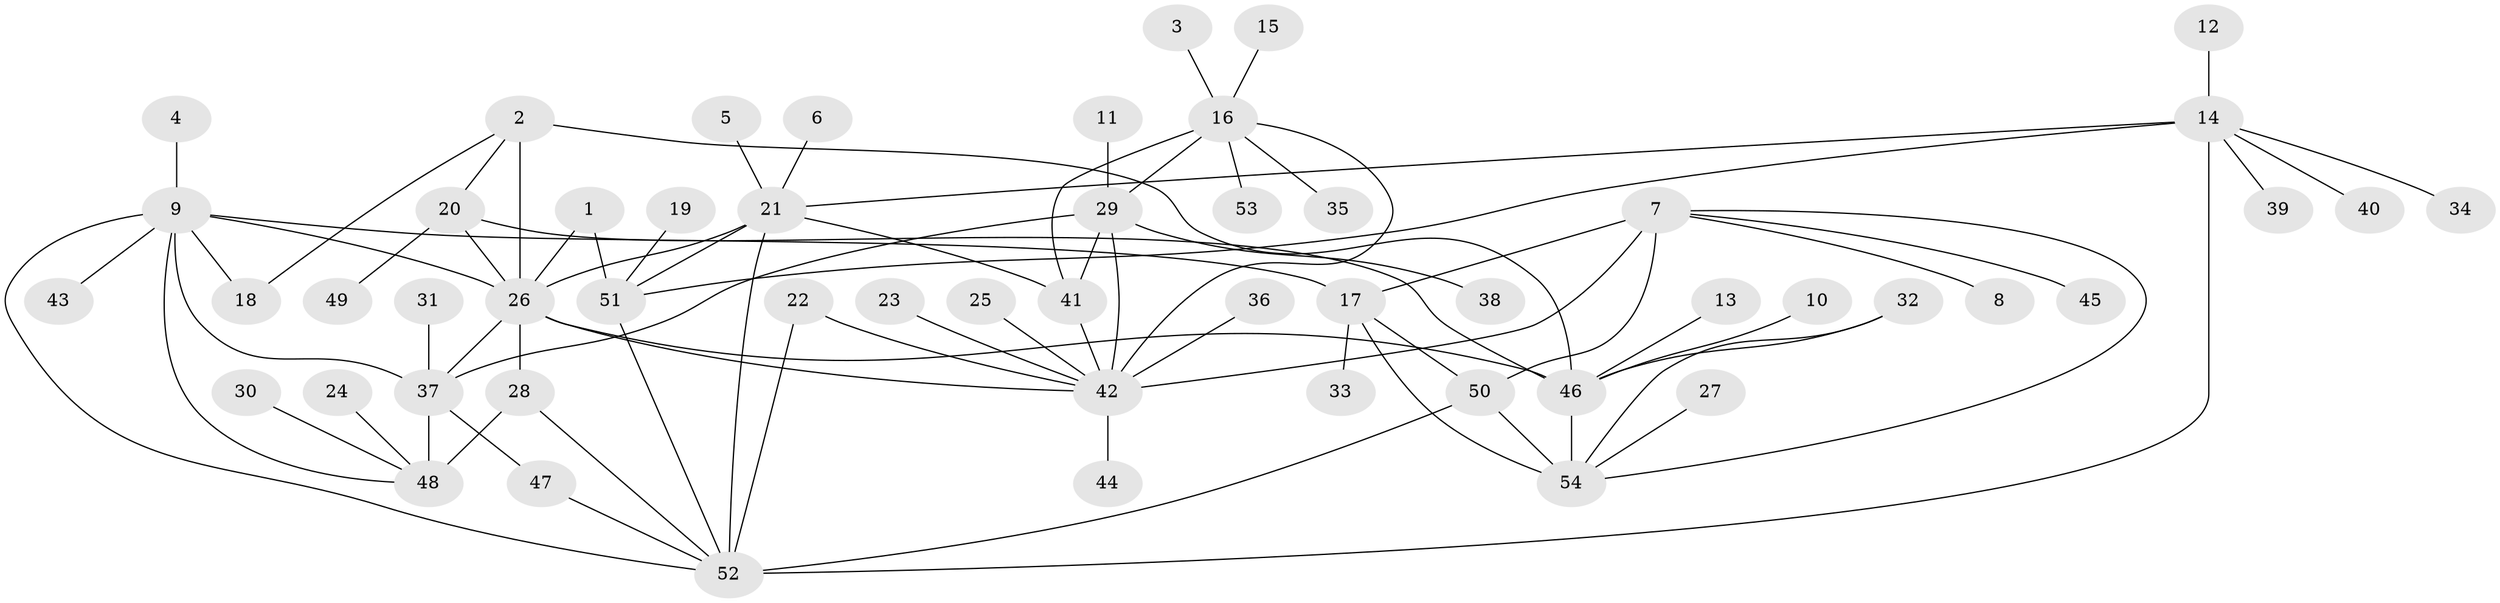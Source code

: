 // original degree distribution, {7: 0.037037037037037035, 6: 0.046296296296296294, 9: 0.027777777777777776, 13: 0.009259259259259259, 8: 0.037037037037037035, 5: 0.018518518518518517, 10: 0.027777777777777776, 12: 0.009259259259259259, 11: 0.009259259259259259, 4: 0.009259259259259259, 1: 0.5833333333333334, 2: 0.16666666666666666, 3: 0.018518518518518517}
// Generated by graph-tools (version 1.1) at 2025/02/03/09/25 03:02:42]
// undirected, 54 vertices, 80 edges
graph export_dot {
graph [start="1"]
  node [color=gray90,style=filled];
  1;
  2;
  3;
  4;
  5;
  6;
  7;
  8;
  9;
  10;
  11;
  12;
  13;
  14;
  15;
  16;
  17;
  18;
  19;
  20;
  21;
  22;
  23;
  24;
  25;
  26;
  27;
  28;
  29;
  30;
  31;
  32;
  33;
  34;
  35;
  36;
  37;
  38;
  39;
  40;
  41;
  42;
  43;
  44;
  45;
  46;
  47;
  48;
  49;
  50;
  51;
  52;
  53;
  54;
  1 -- 26 [weight=1.0];
  1 -- 51 [weight=1.0];
  2 -- 18 [weight=1.0];
  2 -- 20 [weight=2.0];
  2 -- 26 [weight=2.0];
  2 -- 46 [weight=2.0];
  3 -- 16 [weight=1.0];
  4 -- 9 [weight=1.0];
  5 -- 21 [weight=1.0];
  6 -- 21 [weight=1.0];
  7 -- 8 [weight=1.0];
  7 -- 17 [weight=1.0];
  7 -- 42 [weight=1.0];
  7 -- 45 [weight=1.0];
  7 -- 50 [weight=2.0];
  7 -- 54 [weight=1.0];
  9 -- 17 [weight=1.0];
  9 -- 18 [weight=1.0];
  9 -- 26 [weight=1.0];
  9 -- 37 [weight=2.0];
  9 -- 43 [weight=1.0];
  9 -- 48 [weight=2.0];
  9 -- 52 [weight=1.0];
  10 -- 46 [weight=1.0];
  11 -- 29 [weight=1.0];
  12 -- 14 [weight=1.0];
  13 -- 46 [weight=1.0];
  14 -- 21 [weight=1.0];
  14 -- 34 [weight=1.0];
  14 -- 39 [weight=1.0];
  14 -- 40 [weight=1.0];
  14 -- 51 [weight=1.0];
  14 -- 52 [weight=2.0];
  15 -- 16 [weight=1.0];
  16 -- 29 [weight=2.0];
  16 -- 35 [weight=1.0];
  16 -- 41 [weight=2.0];
  16 -- 42 [weight=2.0];
  16 -- 53 [weight=1.0];
  17 -- 33 [weight=1.0];
  17 -- 50 [weight=2.0];
  17 -- 54 [weight=1.0];
  19 -- 51 [weight=1.0];
  20 -- 26 [weight=1.0];
  20 -- 46 [weight=1.0];
  20 -- 49 [weight=1.0];
  21 -- 26 [weight=1.0];
  21 -- 41 [weight=1.0];
  21 -- 51 [weight=1.0];
  21 -- 52 [weight=2.0];
  22 -- 42 [weight=1.0];
  22 -- 52 [weight=1.0];
  23 -- 42 [weight=1.0];
  24 -- 48 [weight=1.0];
  25 -- 42 [weight=1.0];
  26 -- 28 [weight=1.0];
  26 -- 37 [weight=1.0];
  26 -- 42 [weight=1.0];
  26 -- 46 [weight=1.0];
  27 -- 54 [weight=1.0];
  28 -- 48 [weight=1.0];
  28 -- 52 [weight=1.0];
  29 -- 37 [weight=1.0];
  29 -- 38 [weight=1.0];
  29 -- 41 [weight=1.0];
  29 -- 42 [weight=1.0];
  30 -- 48 [weight=1.0];
  31 -- 37 [weight=1.0];
  32 -- 46 [weight=1.0];
  32 -- 54 [weight=1.0];
  36 -- 42 [weight=1.0];
  37 -- 47 [weight=1.0];
  37 -- 48 [weight=4.0];
  41 -- 42 [weight=1.0];
  42 -- 44 [weight=1.0];
  46 -- 54 [weight=1.0];
  47 -- 52 [weight=1.0];
  50 -- 52 [weight=1.0];
  50 -- 54 [weight=2.0];
  51 -- 52 [weight=2.0];
}
